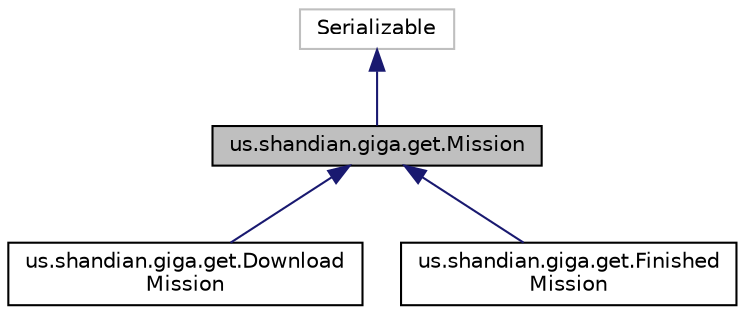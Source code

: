 digraph "us.shandian.giga.get.Mission"
{
 // LATEX_PDF_SIZE
  edge [fontname="Helvetica",fontsize="10",labelfontname="Helvetica",labelfontsize="10"];
  node [fontname="Helvetica",fontsize="10",shape=record];
  Node0 [label="us.shandian.giga.get.Mission",height=0.2,width=0.4,color="black", fillcolor="grey75", style="filled", fontcolor="black",tooltip=" "];
  Node1 -> Node0 [dir="back",color="midnightblue",fontsize="10",style="solid",fontname="Helvetica"];
  Node1 [label="Serializable",height=0.2,width=0.4,color="grey75", fillcolor="white", style="filled",tooltip=" "];
  Node0 -> Node2 [dir="back",color="midnightblue",fontsize="10",style="solid",fontname="Helvetica"];
  Node2 [label="us.shandian.giga.get.Download\lMission",height=0.2,width=0.4,color="black", fillcolor="white", style="filled",URL="$classus_1_1shandian_1_1giga_1_1get_1_1_download_mission.html",tooltip=" "];
  Node0 -> Node3 [dir="back",color="midnightblue",fontsize="10",style="solid",fontname="Helvetica"];
  Node3 [label="us.shandian.giga.get.Finished\lMission",height=0.2,width=0.4,color="black", fillcolor="white", style="filled",URL="$classus_1_1shandian_1_1giga_1_1get_1_1_finished_mission.html",tooltip=" "];
}
